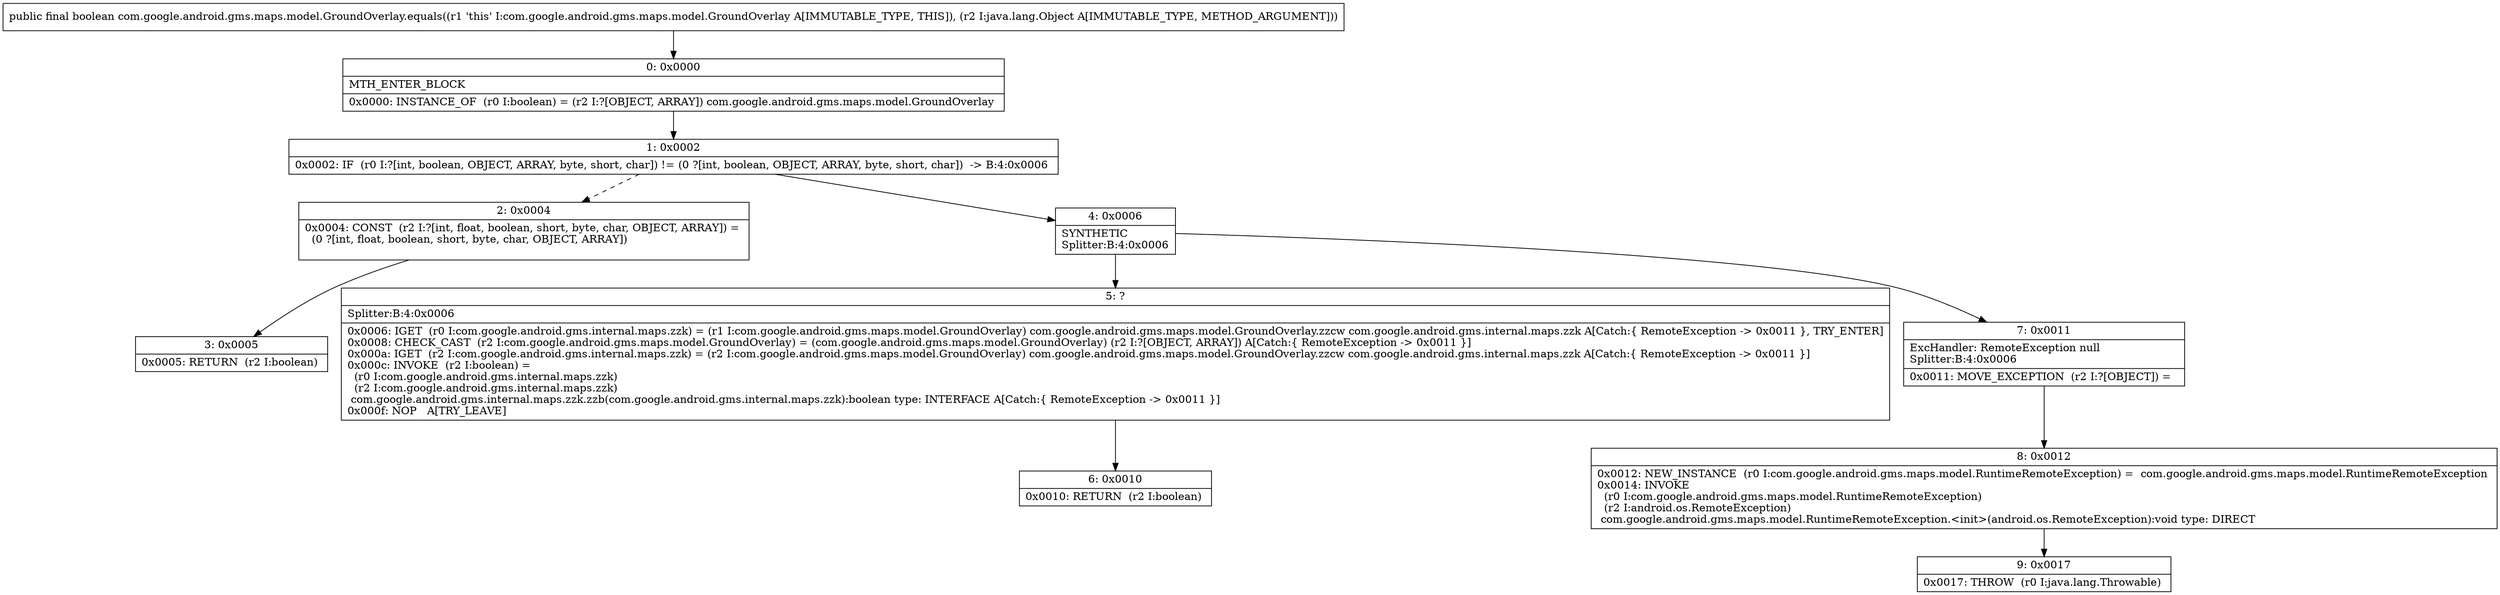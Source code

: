 digraph "CFG forcom.google.android.gms.maps.model.GroundOverlay.equals(Ljava\/lang\/Object;)Z" {
Node_0 [shape=record,label="{0\:\ 0x0000|MTH_ENTER_BLOCK\l|0x0000: INSTANCE_OF  (r0 I:boolean) = (r2 I:?[OBJECT, ARRAY]) com.google.android.gms.maps.model.GroundOverlay \l}"];
Node_1 [shape=record,label="{1\:\ 0x0002|0x0002: IF  (r0 I:?[int, boolean, OBJECT, ARRAY, byte, short, char]) != (0 ?[int, boolean, OBJECT, ARRAY, byte, short, char])  \-\> B:4:0x0006 \l}"];
Node_2 [shape=record,label="{2\:\ 0x0004|0x0004: CONST  (r2 I:?[int, float, boolean, short, byte, char, OBJECT, ARRAY]) = \l  (0 ?[int, float, boolean, short, byte, char, OBJECT, ARRAY])\l \l}"];
Node_3 [shape=record,label="{3\:\ 0x0005|0x0005: RETURN  (r2 I:boolean) \l}"];
Node_4 [shape=record,label="{4\:\ 0x0006|SYNTHETIC\lSplitter:B:4:0x0006\l}"];
Node_5 [shape=record,label="{5\:\ ?|Splitter:B:4:0x0006\l|0x0006: IGET  (r0 I:com.google.android.gms.internal.maps.zzk) = (r1 I:com.google.android.gms.maps.model.GroundOverlay) com.google.android.gms.maps.model.GroundOverlay.zzcw com.google.android.gms.internal.maps.zzk A[Catch:\{ RemoteException \-\> 0x0011 \}, TRY_ENTER]\l0x0008: CHECK_CAST  (r2 I:com.google.android.gms.maps.model.GroundOverlay) = (com.google.android.gms.maps.model.GroundOverlay) (r2 I:?[OBJECT, ARRAY]) A[Catch:\{ RemoteException \-\> 0x0011 \}]\l0x000a: IGET  (r2 I:com.google.android.gms.internal.maps.zzk) = (r2 I:com.google.android.gms.maps.model.GroundOverlay) com.google.android.gms.maps.model.GroundOverlay.zzcw com.google.android.gms.internal.maps.zzk A[Catch:\{ RemoteException \-\> 0x0011 \}]\l0x000c: INVOKE  (r2 I:boolean) = \l  (r0 I:com.google.android.gms.internal.maps.zzk)\l  (r2 I:com.google.android.gms.internal.maps.zzk)\l com.google.android.gms.internal.maps.zzk.zzb(com.google.android.gms.internal.maps.zzk):boolean type: INTERFACE A[Catch:\{ RemoteException \-\> 0x0011 \}]\l0x000f: NOP   A[TRY_LEAVE]\l}"];
Node_6 [shape=record,label="{6\:\ 0x0010|0x0010: RETURN  (r2 I:boolean) \l}"];
Node_7 [shape=record,label="{7\:\ 0x0011|ExcHandler: RemoteException null\lSplitter:B:4:0x0006\l|0x0011: MOVE_EXCEPTION  (r2 I:?[OBJECT]) =  \l}"];
Node_8 [shape=record,label="{8\:\ 0x0012|0x0012: NEW_INSTANCE  (r0 I:com.google.android.gms.maps.model.RuntimeRemoteException) =  com.google.android.gms.maps.model.RuntimeRemoteException \l0x0014: INVOKE  \l  (r0 I:com.google.android.gms.maps.model.RuntimeRemoteException)\l  (r2 I:android.os.RemoteException)\l com.google.android.gms.maps.model.RuntimeRemoteException.\<init\>(android.os.RemoteException):void type: DIRECT \l}"];
Node_9 [shape=record,label="{9\:\ 0x0017|0x0017: THROW  (r0 I:java.lang.Throwable) \l}"];
MethodNode[shape=record,label="{public final boolean com.google.android.gms.maps.model.GroundOverlay.equals((r1 'this' I:com.google.android.gms.maps.model.GroundOverlay A[IMMUTABLE_TYPE, THIS]), (r2 I:java.lang.Object A[IMMUTABLE_TYPE, METHOD_ARGUMENT])) }"];
MethodNode -> Node_0;
Node_0 -> Node_1;
Node_1 -> Node_2[style=dashed];
Node_1 -> Node_4;
Node_2 -> Node_3;
Node_4 -> Node_5;
Node_4 -> Node_7;
Node_5 -> Node_6;
Node_7 -> Node_8;
Node_8 -> Node_9;
}

